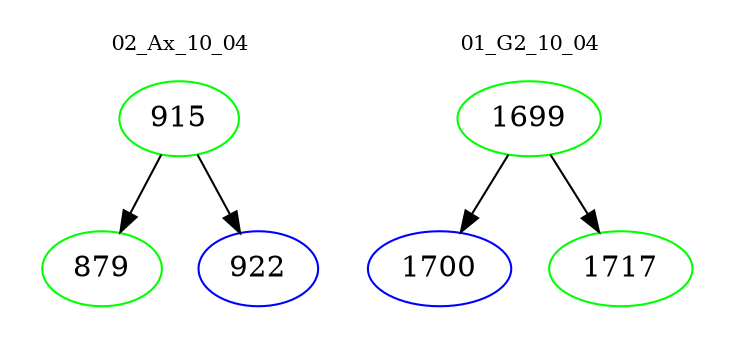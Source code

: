 digraph{
subgraph cluster_0 {
color = white
label = "02_Ax_10_04";
fontsize=10;
T0_915 [label="915", color="green"]
T0_915 -> T0_879 [color="black"]
T0_879 [label="879", color="green"]
T0_915 -> T0_922 [color="black"]
T0_922 [label="922", color="blue"]
}
subgraph cluster_1 {
color = white
label = "01_G2_10_04";
fontsize=10;
T1_1699 [label="1699", color="green"]
T1_1699 -> T1_1700 [color="black"]
T1_1700 [label="1700", color="blue"]
T1_1699 -> T1_1717 [color="black"]
T1_1717 [label="1717", color="green"]
}
}
